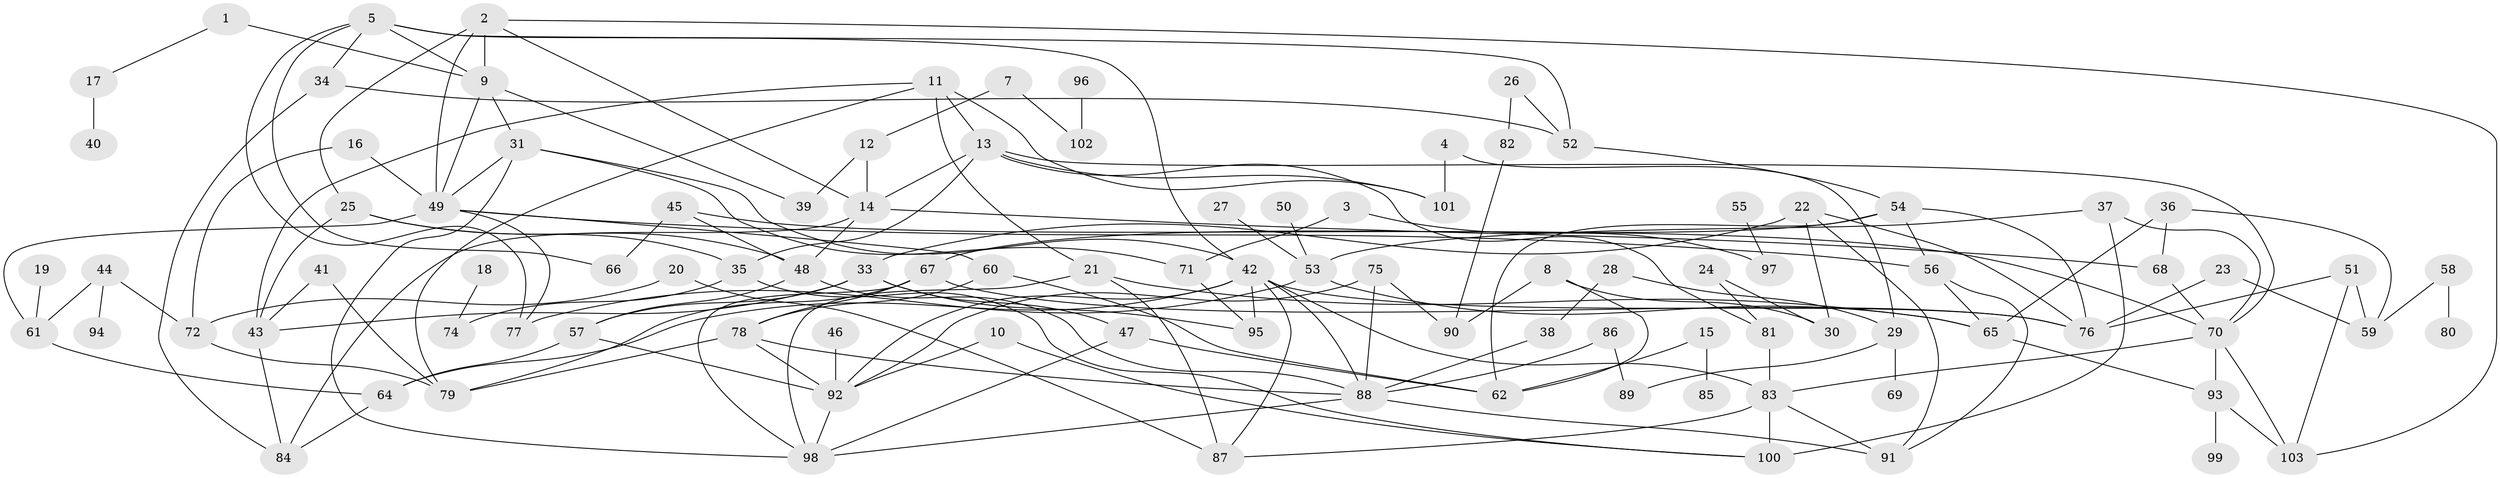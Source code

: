 // original degree distribution, {2: 0.3150684931506849, 6: 0.0410958904109589, 5: 0.0958904109589041, 3: 0.21232876712328766, 1: 0.14383561643835616, 4: 0.15753424657534246, 0: 0.0136986301369863, 7: 0.0136986301369863, 8: 0.00684931506849315}
// Generated by graph-tools (version 1.1) at 2025/35/03/04/25 23:35:58]
// undirected, 99 vertices, 168 edges
graph export_dot {
  node [color=gray90,style=filled];
  1;
  2;
  3;
  4;
  5;
  7;
  8;
  9;
  10;
  11;
  12;
  13;
  14;
  15;
  16;
  17;
  18;
  19;
  20;
  21;
  22;
  23;
  24;
  25;
  26;
  27;
  28;
  29;
  30;
  31;
  33;
  34;
  35;
  36;
  37;
  38;
  39;
  40;
  41;
  42;
  43;
  44;
  45;
  46;
  47;
  48;
  49;
  50;
  51;
  52;
  53;
  54;
  55;
  56;
  57;
  58;
  59;
  60;
  61;
  62;
  64;
  65;
  66;
  67;
  68;
  69;
  70;
  71;
  72;
  74;
  75;
  76;
  77;
  78;
  79;
  80;
  81;
  82;
  83;
  84;
  85;
  86;
  87;
  88;
  89;
  90;
  91;
  92;
  93;
  94;
  95;
  96;
  97;
  98;
  99;
  100;
  101;
  102;
  103;
  1 -- 9 [weight=1.0];
  1 -- 17 [weight=1.0];
  2 -- 9 [weight=1.0];
  2 -- 14 [weight=1.0];
  2 -- 25 [weight=1.0];
  2 -- 49 [weight=1.0];
  2 -- 103 [weight=1.0];
  3 -- 71 [weight=1.0];
  3 -- 97 [weight=1.0];
  4 -- 29 [weight=1.0];
  4 -- 101 [weight=1.0];
  5 -- 9 [weight=1.0];
  5 -- 34 [weight=1.0];
  5 -- 42 [weight=1.0];
  5 -- 52 [weight=1.0];
  5 -- 66 [weight=1.0];
  5 -- 77 [weight=1.0];
  7 -- 12 [weight=1.0];
  7 -- 102 [weight=1.0];
  8 -- 30 [weight=1.0];
  8 -- 62 [weight=1.0];
  8 -- 90 [weight=1.0];
  9 -- 31 [weight=1.0];
  9 -- 39 [weight=1.0];
  9 -- 49 [weight=1.0];
  10 -- 92 [weight=1.0];
  10 -- 100 [weight=1.0];
  11 -- 13 [weight=1.0];
  11 -- 21 [weight=1.0];
  11 -- 43 [weight=1.0];
  11 -- 79 [weight=1.0];
  11 -- 101 [weight=1.0];
  12 -- 14 [weight=1.0];
  12 -- 39 [weight=1.0];
  13 -- 14 [weight=1.0];
  13 -- 35 [weight=1.0];
  13 -- 70 [weight=1.0];
  13 -- 81 [weight=1.0];
  13 -- 101 [weight=1.0];
  14 -- 48 [weight=1.0];
  14 -- 68 [weight=1.0];
  14 -- 84 [weight=1.0];
  15 -- 62 [weight=1.0];
  15 -- 85 [weight=1.0];
  16 -- 49 [weight=1.0];
  16 -- 72 [weight=1.0];
  17 -- 40 [weight=1.0];
  18 -- 74 [weight=1.0];
  19 -- 61 [weight=1.0];
  20 -- 72 [weight=1.0];
  20 -- 87 [weight=1.0];
  21 -- 65 [weight=1.0];
  21 -- 87 [weight=1.0];
  21 -- 98 [weight=1.0];
  22 -- 30 [weight=1.0];
  22 -- 33 [weight=1.0];
  22 -- 76 [weight=1.0];
  22 -- 91 [weight=1.0];
  23 -- 59 [weight=1.0];
  23 -- 76 [weight=1.0];
  24 -- 30 [weight=1.0];
  24 -- 81 [weight=1.0];
  25 -- 35 [weight=1.0];
  25 -- 43 [weight=1.0];
  25 -- 48 [weight=1.0];
  26 -- 52 [weight=1.0];
  26 -- 82 [weight=1.0];
  27 -- 53 [weight=1.0];
  28 -- 29 [weight=1.0];
  28 -- 38 [weight=1.0];
  29 -- 69 [weight=1.0];
  29 -- 89 [weight=1.0];
  31 -- 42 [weight=1.0];
  31 -- 49 [weight=1.0];
  31 -- 71 [weight=1.0];
  31 -- 98 [weight=1.0];
  33 -- 43 [weight=1.0];
  33 -- 47 [weight=1.0];
  33 -- 57 [weight=1.0];
  33 -- 95 [weight=1.0];
  34 -- 52 [weight=1.0];
  34 -- 84 [weight=1.0];
  35 -- 74 [weight=1.0];
  35 -- 100 [weight=1.0];
  36 -- 59 [weight=1.0];
  36 -- 65 [weight=1.0];
  36 -- 68 [weight=1.0];
  37 -- 53 [weight=1.0];
  37 -- 70 [weight=1.0];
  37 -- 100 [weight=1.0];
  38 -- 88 [weight=1.0];
  41 -- 43 [weight=1.0];
  41 -- 79 [weight=1.0];
  42 -- 64 [weight=1.0];
  42 -- 76 [weight=1.0];
  42 -- 83 [weight=1.0];
  42 -- 87 [weight=1.0];
  42 -- 88 [weight=1.0];
  42 -- 92 [weight=1.0];
  42 -- 95 [weight=1.0];
  43 -- 84 [weight=1.0];
  44 -- 61 [weight=1.0];
  44 -- 72 [weight=1.0];
  44 -- 94 [weight=1.0];
  45 -- 48 [weight=1.0];
  45 -- 66 [weight=1.0];
  45 -- 70 [weight=1.0];
  46 -- 92 [weight=1.0];
  47 -- 62 [weight=1.0];
  47 -- 98 [weight=1.0];
  48 -- 57 [weight=1.0];
  48 -- 88 [weight=1.0];
  49 -- 56 [weight=1.0];
  49 -- 60 [weight=1.0];
  49 -- 61 [weight=1.0];
  49 -- 77 [weight=1.0];
  50 -- 53 [weight=1.0];
  51 -- 59 [weight=1.0];
  51 -- 76 [weight=1.0];
  51 -- 103 [weight=1.0];
  52 -- 54 [weight=2.0];
  53 -- 65 [weight=1.0];
  53 -- 77 [weight=1.0];
  54 -- 56 [weight=1.0];
  54 -- 62 [weight=1.0];
  54 -- 67 [weight=1.0];
  54 -- 76 [weight=1.0];
  55 -- 97 [weight=1.0];
  56 -- 65 [weight=1.0];
  56 -- 91 [weight=1.0];
  57 -- 64 [weight=1.0];
  57 -- 92 [weight=1.0];
  58 -- 59 [weight=1.0];
  58 -- 80 [weight=1.0];
  60 -- 62 [weight=1.0];
  60 -- 78 [weight=1.0];
  61 -- 64 [weight=1.0];
  64 -- 84 [weight=1.0];
  65 -- 93 [weight=1.0];
  67 -- 76 [weight=1.0];
  67 -- 78 [weight=1.0];
  67 -- 79 [weight=1.0];
  67 -- 98 [weight=1.0];
  68 -- 70 [weight=1.0];
  70 -- 83 [weight=1.0];
  70 -- 93 [weight=1.0];
  70 -- 103 [weight=1.0];
  71 -- 95 [weight=1.0];
  72 -- 79 [weight=1.0];
  75 -- 88 [weight=1.0];
  75 -- 90 [weight=1.0];
  75 -- 92 [weight=1.0];
  78 -- 79 [weight=1.0];
  78 -- 88 [weight=1.0];
  78 -- 92 [weight=1.0];
  81 -- 83 [weight=1.0];
  82 -- 90 [weight=1.0];
  83 -- 87 [weight=1.0];
  83 -- 91 [weight=1.0];
  83 -- 100 [weight=2.0];
  86 -- 88 [weight=1.0];
  86 -- 89 [weight=1.0];
  88 -- 91 [weight=1.0];
  88 -- 98 [weight=1.0];
  92 -- 98 [weight=1.0];
  93 -- 99 [weight=1.0];
  93 -- 103 [weight=1.0];
  96 -- 102 [weight=1.0];
}
